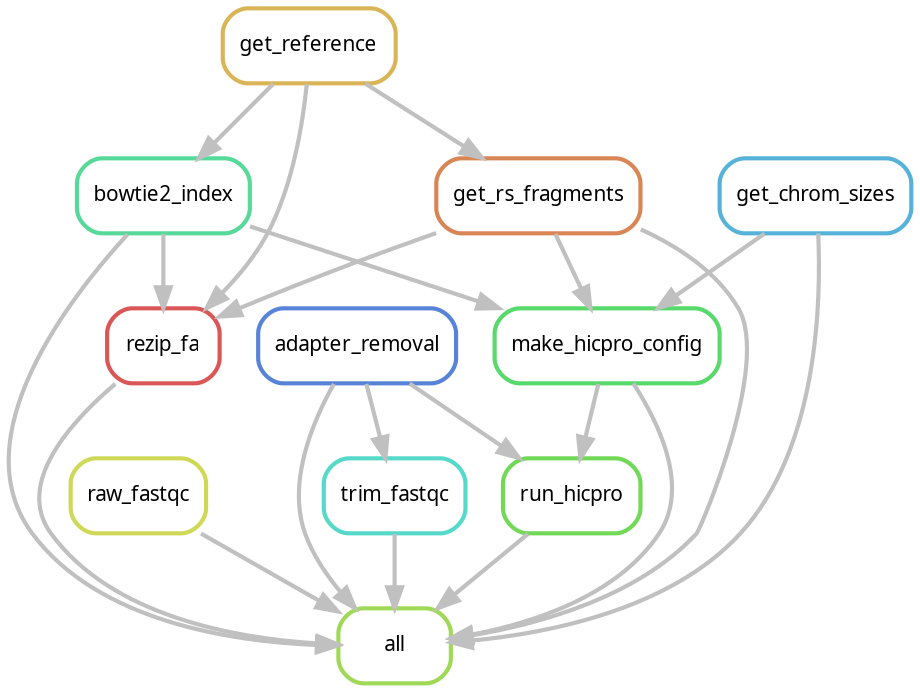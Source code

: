 digraph snakemake_dag {
    graph[bgcolor=white, margin=0];
    node[shape=box, style=rounded, fontname=sans,                 fontsize=10, penwidth=2];
    edge[penwidth=2, color=grey];
	0[label = "all", color = "0.24 0.6 0.85", style="rounded"];
	1[label = "trim_fastqc", color = "0.48 0.6 0.85", style="rounded"];
	2[label = "bowtie2_index", color = "0.42 0.6 0.85", style="rounded"];
	3[label = "raw_fastqc", color = "0.18 0.6 0.85", style="rounded"];
	4[label = "get_rs_fragments", color = "0.06 0.6 0.85", style="rounded"];
	5[label = "run_hicpro", color = "0.30 0.6 0.85", style="rounded"];
	6[label = "adapter_removal", color = "0.61 0.6 0.85", style="rounded"];
	7[label = "get_chrom_sizes", color = "0.55 0.6 0.85", style="rounded"];
	8[label = "make_hicpro_config", color = "0.36 0.6 0.85", style="rounded"];
	9[label = "rezip_fa", color = "0.00 0.6 0.85", style="rounded"];
	10[label = "get_reference", color = "0.12 0.6 0.85", style="rounded"];
	9 -> 0
	4 -> 0
	3 -> 0
	5 -> 0
	8 -> 0
	2 -> 0
	1 -> 0
	7 -> 0
	6 -> 0
	6 -> 1
	10 -> 2
	10 -> 4
	6 -> 5
	8 -> 5
	2 -> 8
	7 -> 8
	4 -> 8
	2 -> 9
	4 -> 9
	10 -> 9
}            
